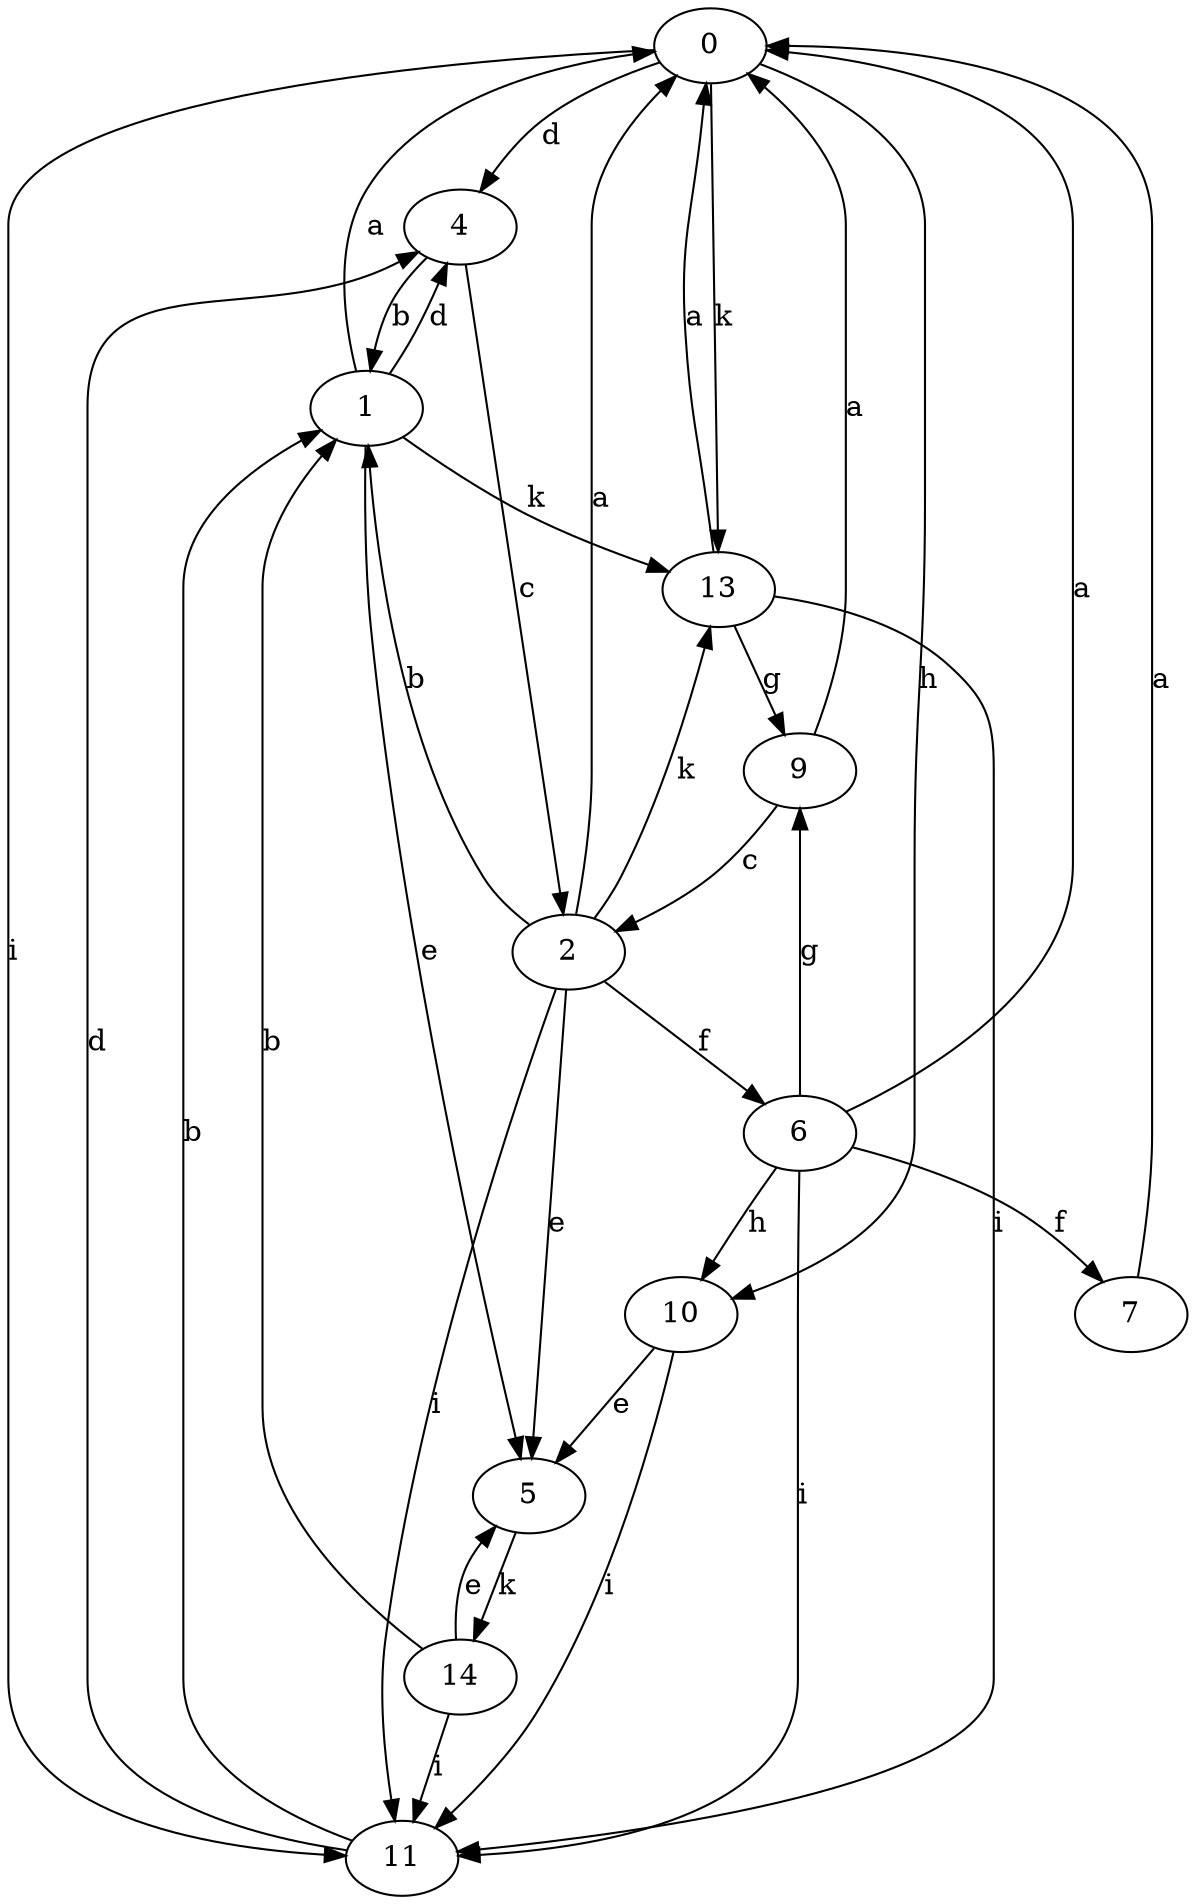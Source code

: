 strict digraph  {
0;
1;
2;
4;
5;
6;
7;
9;
10;
11;
13;
14;
0 -> 4  [label=d];
0 -> 10  [label=h];
0 -> 11  [label=i];
0 -> 13  [label=k];
1 -> 0  [label=a];
1 -> 4  [label=d];
1 -> 5  [label=e];
1 -> 13  [label=k];
2 -> 0  [label=a];
2 -> 1  [label=b];
2 -> 5  [label=e];
2 -> 6  [label=f];
2 -> 11  [label=i];
2 -> 13  [label=k];
4 -> 1  [label=b];
4 -> 2  [label=c];
5 -> 14  [label=k];
6 -> 0  [label=a];
6 -> 7  [label=f];
6 -> 9  [label=g];
6 -> 10  [label=h];
6 -> 11  [label=i];
7 -> 0  [label=a];
9 -> 0  [label=a];
9 -> 2  [label=c];
10 -> 5  [label=e];
10 -> 11  [label=i];
11 -> 1  [label=b];
11 -> 4  [label=d];
13 -> 0  [label=a];
13 -> 9  [label=g];
13 -> 11  [label=i];
14 -> 1  [label=b];
14 -> 5  [label=e];
14 -> 11  [label=i];
}
